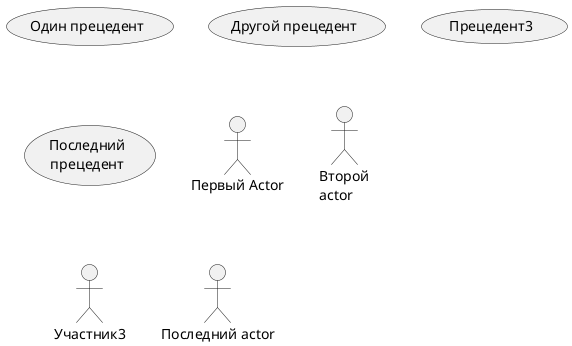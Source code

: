 @startuml Example

(Один прецедент)
(Другой прецедент) as (UC2)
usecase Прецедент3
usecase (Последний\nпрецедент) as UC4


:Первый Actor:
:Второй\nactor: as Участник2
actor Участник3
actor :Последний actor: as Участник4

@enduml
